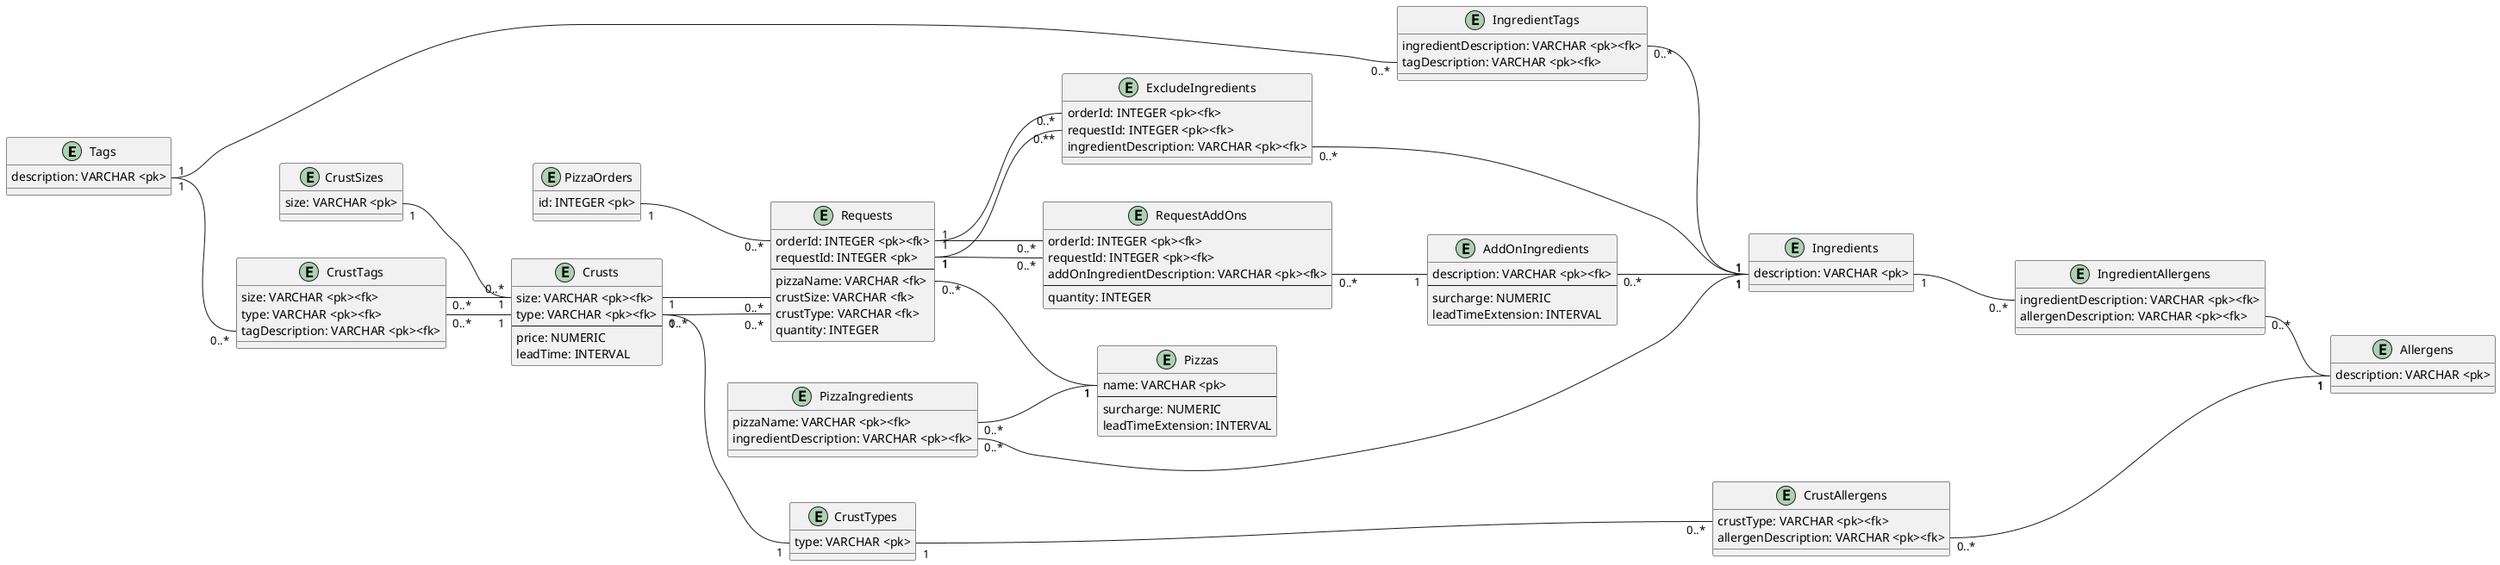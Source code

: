 @startuml Pizzageddon_physical
left to right direction

entity Tags {
    description: VARCHAR <pk>
}

entity CrustTags {
    size: VARCHAR <pk><fk>
    type: VARCHAR <pk><fk>
    tagDescription: VARCHAR <pk><fk>
}

entity CrustSizes {
    size: VARCHAR <pk>
}

entity IngredientTags {
    ingredientDescription: VARCHAR <pk><fk>
    tagDescription: VARCHAR <pk><fk>
}

entity Crusts {
    size: VARCHAR <pk><fk>
    type: VARCHAR <pk><fk>
    --
    price: NUMERIC
    leadTime: INTERVAL
}

entity CrustTypes {
    type: VARCHAR <pk>
}

entity PizzaOrders {
    id: INTEGER <pk>
}

entity PizzaIngredients {
    pizzaName: VARCHAR <pk><fk>
    ingredientDescription: VARCHAR <pk><fk>
}

entity Requests {
    orderId: INTEGER <pk><fk>
    requestId: INTEGER <pk>
    --
    pizzaName: VARCHAR <fk>
    crustSize: VARCHAR <fk>
    crustType: VARCHAR <fk>
    quantity: INTEGER
}

entity RequestAddOns {
    orderId: INTEGER <pk><fk>
    requestId: INTEGER <pk><fk>
    addOnIngredientDescription: VARCHAR <pk><fk>
    --
    quantity: INTEGER
}

entity ExcludeIngredients {
    orderId: INTEGER <pk><fk>
    requestId: INTEGER <pk><fk>
    ingredientDescription: VARCHAR <pk><fk>
}

entity Pizzas {
    name: VARCHAR <pk>
    --
    surcharge: NUMERIC
    leadTimeExtension: INTERVAL
}

entity CrustAllergens {
    crustType: VARCHAR <pk><fk>
    allergenDescription: VARCHAR <pk><fk>
}

entity AddOnIngredients {
    description: VARCHAR <pk><fk>
    --
    surcharge: NUMERIC
    leadTimeExtension: INTERVAL
}

entity Ingredients {
    description: VARCHAR <pk>
}

entity IngredientAllergens {
    ingredientDescription: VARCHAR <pk><fk>
    allergenDescription: VARCHAR <pk><fk>
}

entity Allergens {
    description: VARCHAR <pk>
}

Tags::description "1"--"0..*" IngredientTags::tagDescription
Tags::description "1"--"0..*" CrustTags::tagDescription

CrustSizes::size "1"--"0..*" Crusts::size

CrustTags::size "0..*"--"1" Crusts::size
CrustTags::type "0..*"--"1" Crusts::type

PizzaOrders::id "1"--"0..*" Requests::orderId

Crusts::size "1"--"0..*" Requests::crustSize
Crusts::type "1"--"0..*" Requests::crustType
Crusts::type "0..*"--"1" CrustTypes::type

CrustTypes::type "1"--"0..*" CrustAllergens::crustType

Requests::orderId "1"--"0..*" ExcludeIngredients::orderId
Requests::requestId "1"--"0.**" ExcludeIngredients::requestId
Requests::orderId "1"--"0..*" RequestAddOns::orderId
Requests::requestId "1"--"0..*" RequestAddOns::requestId
Requests::pizzaName "0..*"--"1" Pizzas::name

PizzaIngredients::pizzaName "0..*"--"1" Pizzas::name
PizzaIngredients::ingredientDescription "0..*"--"1" Ingredients::description

ExcludeIngredients::ingredientDescription "0..*"--"1" Ingredients::description

RequestAddOns::addOnIngredientDescription "0..*"--"1" AddOnIngredients::description

AddOnIngredients::description "0..*"--"1" Ingredients::description

IngredientTags::ingredientDescription "0..*"--"1" Ingredients::description

Ingredients::description "1"--"0..*" IngredientAllergens::ingredientDescription

CrustAllergens::allergenDescription "0..*"--"1" Allergens::description

IngredientAllergens::allergenDescription "0..*"--"1" Allergens::description
@enduml
